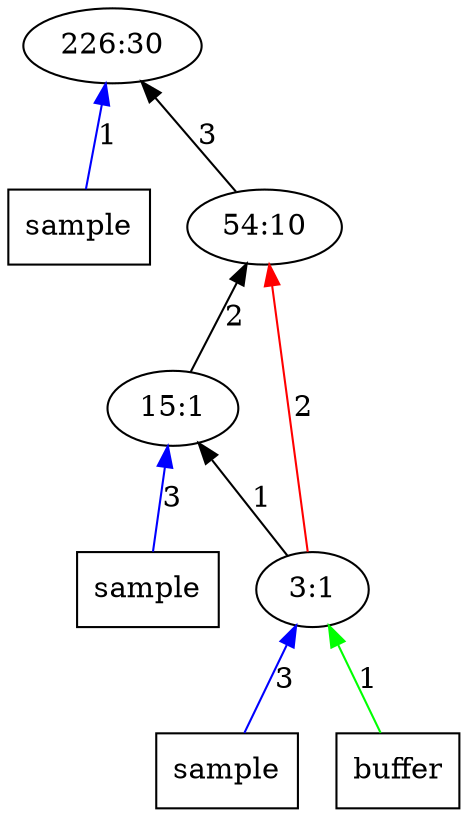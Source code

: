 digraph Tree{
	rankdir="BT"
	x11 -> 1 [label = "1", color = "blue"];
	x11 [label = "sample", shape = "box"];
	1 [label = "226:30"];
	2 -> 1 [label = "3", color = "black"];
	2 [label = "54:10"];
	3 -> 2 [label = "2", color = "black"];
	x31 -> 3 [label = "3", color = "blue"];
	x31 [label = "sample", shape = "box"];
	3 [label = "15:1"];
	4 -> 3 [label = "1", color = "black"];
	4 -> 2 [label = "2", color = "red"];
	x41 -> 4 [label = "3", color = "blue"];
	x41 [label = "sample", shape = "box"];
	x42 -> 4 [label = "1", color = "green"];
	x42 [label = "buffer", shape = "box"];
	4 [label = "3:1"];
}


